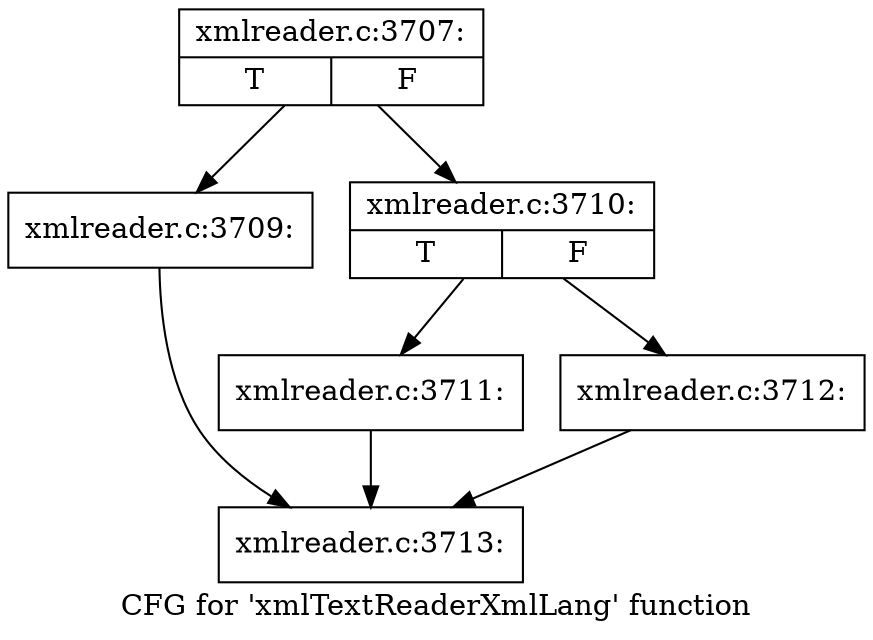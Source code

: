 digraph "CFG for 'xmlTextReaderXmlLang' function" {
	label="CFG for 'xmlTextReaderXmlLang' function";

	Node0x470c100 [shape=record,label="{xmlreader.c:3707:|{<s0>T|<s1>F}}"];
	Node0x470c100 -> Node0x481f970;
	Node0x470c100 -> Node0x470c320;
	Node0x481f970 [shape=record,label="{xmlreader.c:3709:}"];
	Node0x481f970 -> Node0x470c430;
	Node0x470c320 [shape=record,label="{xmlreader.c:3710:|{<s0>T|<s1>F}}"];
	Node0x470c320 -> Node0x470bec0;
	Node0x470c320 -> Node0x470bf10;
	Node0x470bec0 [shape=record,label="{xmlreader.c:3711:}"];
	Node0x470bec0 -> Node0x470c430;
	Node0x470bf10 [shape=record,label="{xmlreader.c:3712:}"];
	Node0x470bf10 -> Node0x470c430;
	Node0x470c430 [shape=record,label="{xmlreader.c:3713:}"];
}
